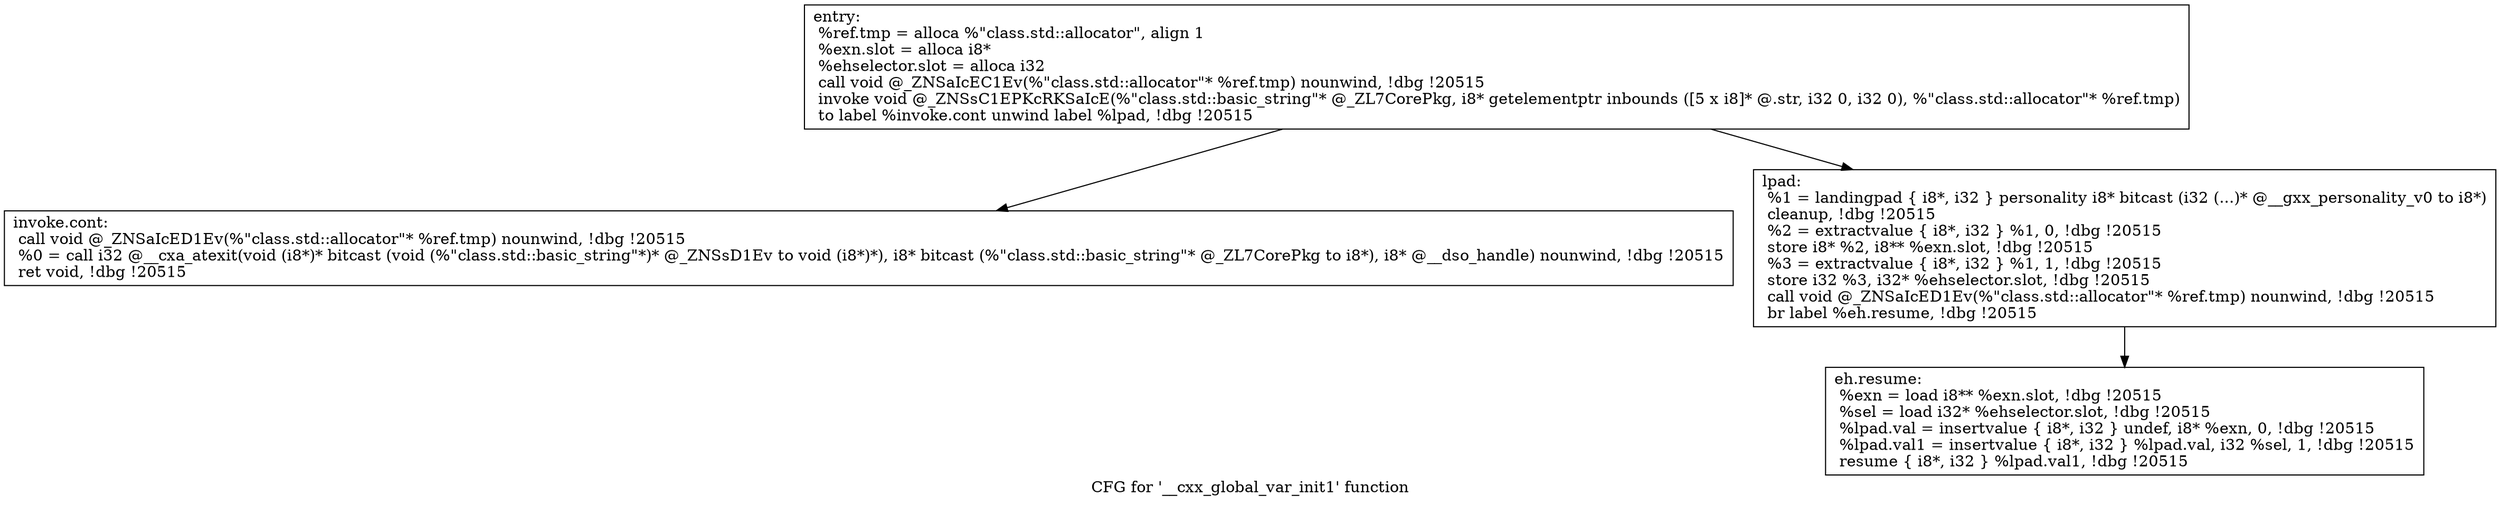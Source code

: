 digraph "CFG for '__cxx_global_var_init1' function" {
	label="CFG for '__cxx_global_var_init1' function";

	Node0x7fd44040a030 [shape=record,label="{entry:\l  %ref.tmp = alloca %\"class.std::allocator\", align 1\l  %exn.slot = alloca i8*\l  %ehselector.slot = alloca i32\l  call void @_ZNSaIcEC1Ev(%\"class.std::allocator\"* %ref.tmp) nounwind, !dbg !20515\l  invoke void @_ZNSsC1EPKcRKSaIcE(%\"class.std::basic_string\"* @_ZL7CorePkg, i8* getelementptr inbounds ([5 x i8]* @.str, i32 0, i32 0), %\"class.std::allocator\"* %ref.tmp)\l          to label %invoke.cont unwind label %lpad, !dbg !20515\l}"];
	Node0x7fd44040a030 -> Node0x7fd441765270;
	Node0x7fd44040a030 -> Node0x7fd4417652c0;
	Node0x7fd441765270 [shape=record,label="{invoke.cont:                                      \l  call void @_ZNSaIcED1Ev(%\"class.std::allocator\"* %ref.tmp) nounwind, !dbg !20515\l  %0 = call i32 @__cxa_atexit(void (i8*)* bitcast (void (%\"class.std::basic_string\"*)* @_ZNSsD1Ev to void (i8*)*), i8* bitcast (%\"class.std::basic_string\"* @_ZL7CorePkg to i8*), i8* @__dso_handle) nounwind, !dbg !20515\l  ret void, !dbg !20515\l}"];
	Node0x7fd4417652c0 [shape=record,label="{lpad:                                             \l  %1 = landingpad \{ i8*, i32 \} personality i8* bitcast (i32 (...)* @__gxx_personality_v0 to i8*)\l          cleanup, !dbg !20515\l  %2 = extractvalue \{ i8*, i32 \} %1, 0, !dbg !20515\l  store i8* %2, i8** %exn.slot, !dbg !20515\l  %3 = extractvalue \{ i8*, i32 \} %1, 1, !dbg !20515\l  store i32 %3, i32* %ehselector.slot, !dbg !20515\l  call void @_ZNSaIcED1Ev(%\"class.std::allocator\"* %ref.tmp) nounwind, !dbg !20515\l  br label %eh.resume, !dbg !20515\l}"];
	Node0x7fd4417652c0 -> Node0x7fd441765310;
	Node0x7fd441765310 [shape=record,label="{eh.resume:                                        \l  %exn = load i8** %exn.slot, !dbg !20515\l  %sel = load i32* %ehselector.slot, !dbg !20515\l  %lpad.val = insertvalue \{ i8*, i32 \} undef, i8* %exn, 0, !dbg !20515\l  %lpad.val1 = insertvalue \{ i8*, i32 \} %lpad.val, i32 %sel, 1, !dbg !20515\l  resume \{ i8*, i32 \} %lpad.val1, !dbg !20515\l}"];
}
